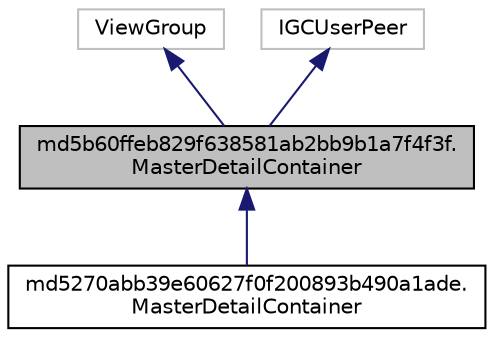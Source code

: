 digraph "md5b60ffeb829f638581ab2bb9b1a7f4f3f.MasterDetailContainer"
{
  edge [fontname="Helvetica",fontsize="10",labelfontname="Helvetica",labelfontsize="10"];
  node [fontname="Helvetica",fontsize="10",shape=record];
  Node0 [label="md5b60ffeb829f638581ab2bb9b1a7f4f3f.\lMasterDetailContainer",height=0.2,width=0.4,color="black", fillcolor="grey75", style="filled", fontcolor="black"];
  Node1 -> Node0 [dir="back",color="midnightblue",fontsize="10",style="solid",fontname="Helvetica"];
  Node1 [label="ViewGroup",height=0.2,width=0.4,color="grey75", fillcolor="white", style="filled"];
  Node2 -> Node0 [dir="back",color="midnightblue",fontsize="10",style="solid",fontname="Helvetica"];
  Node2 [label="IGCUserPeer",height=0.2,width=0.4,color="grey75", fillcolor="white", style="filled"];
  Node0 -> Node3 [dir="back",color="midnightblue",fontsize="10",style="solid",fontname="Helvetica"];
  Node3 [label="md5270abb39e60627f0f200893b490a1ade.\lMasterDetailContainer",height=0.2,width=0.4,color="black", fillcolor="white", style="filled",URL="$classmd5270abb39e60627f0f200893b490a1ade_1_1_master_detail_container.html"];
}
